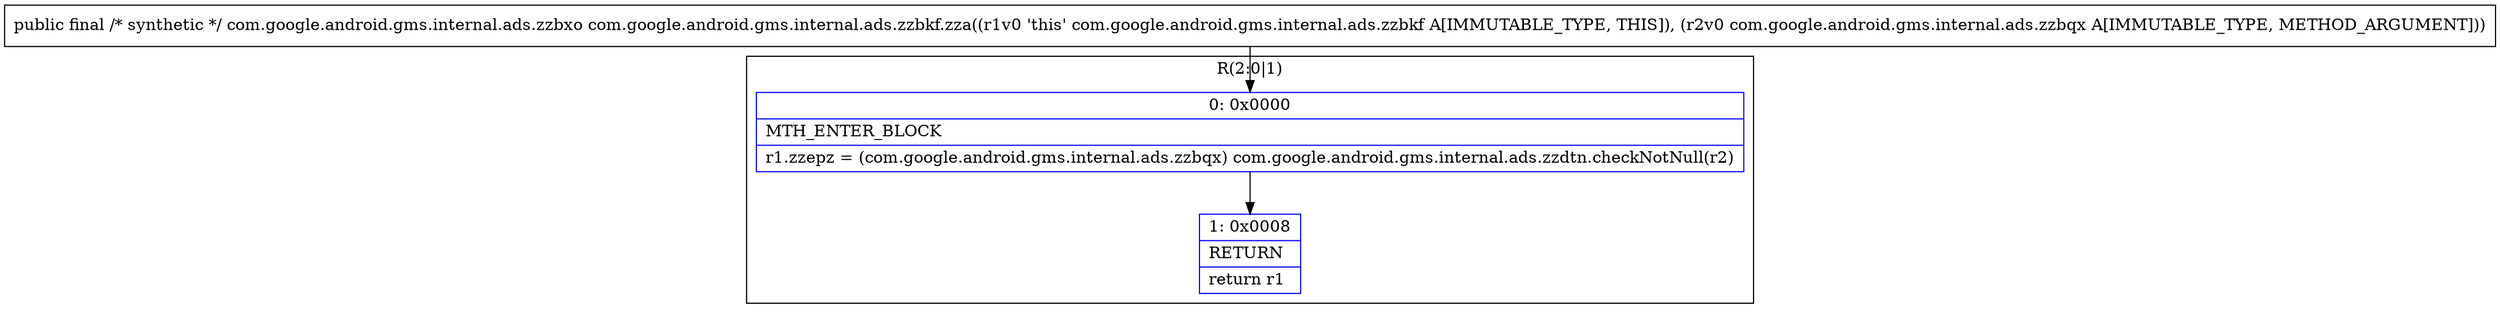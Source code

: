 digraph "CFG forcom.google.android.gms.internal.ads.zzbkf.zza(Lcom\/google\/android\/gms\/internal\/ads\/zzbqx;)Lcom\/google\/android\/gms\/internal\/ads\/zzbxo;" {
subgraph cluster_Region_99077771 {
label = "R(2:0|1)";
node [shape=record,color=blue];
Node_0 [shape=record,label="{0\:\ 0x0000|MTH_ENTER_BLOCK\l|r1.zzepz = (com.google.android.gms.internal.ads.zzbqx) com.google.android.gms.internal.ads.zzdtn.checkNotNull(r2)\l}"];
Node_1 [shape=record,label="{1\:\ 0x0008|RETURN\l|return r1\l}"];
}
MethodNode[shape=record,label="{public final \/* synthetic *\/ com.google.android.gms.internal.ads.zzbxo com.google.android.gms.internal.ads.zzbkf.zza((r1v0 'this' com.google.android.gms.internal.ads.zzbkf A[IMMUTABLE_TYPE, THIS]), (r2v0 com.google.android.gms.internal.ads.zzbqx A[IMMUTABLE_TYPE, METHOD_ARGUMENT])) }"];
MethodNode -> Node_0;
Node_0 -> Node_1;
}

